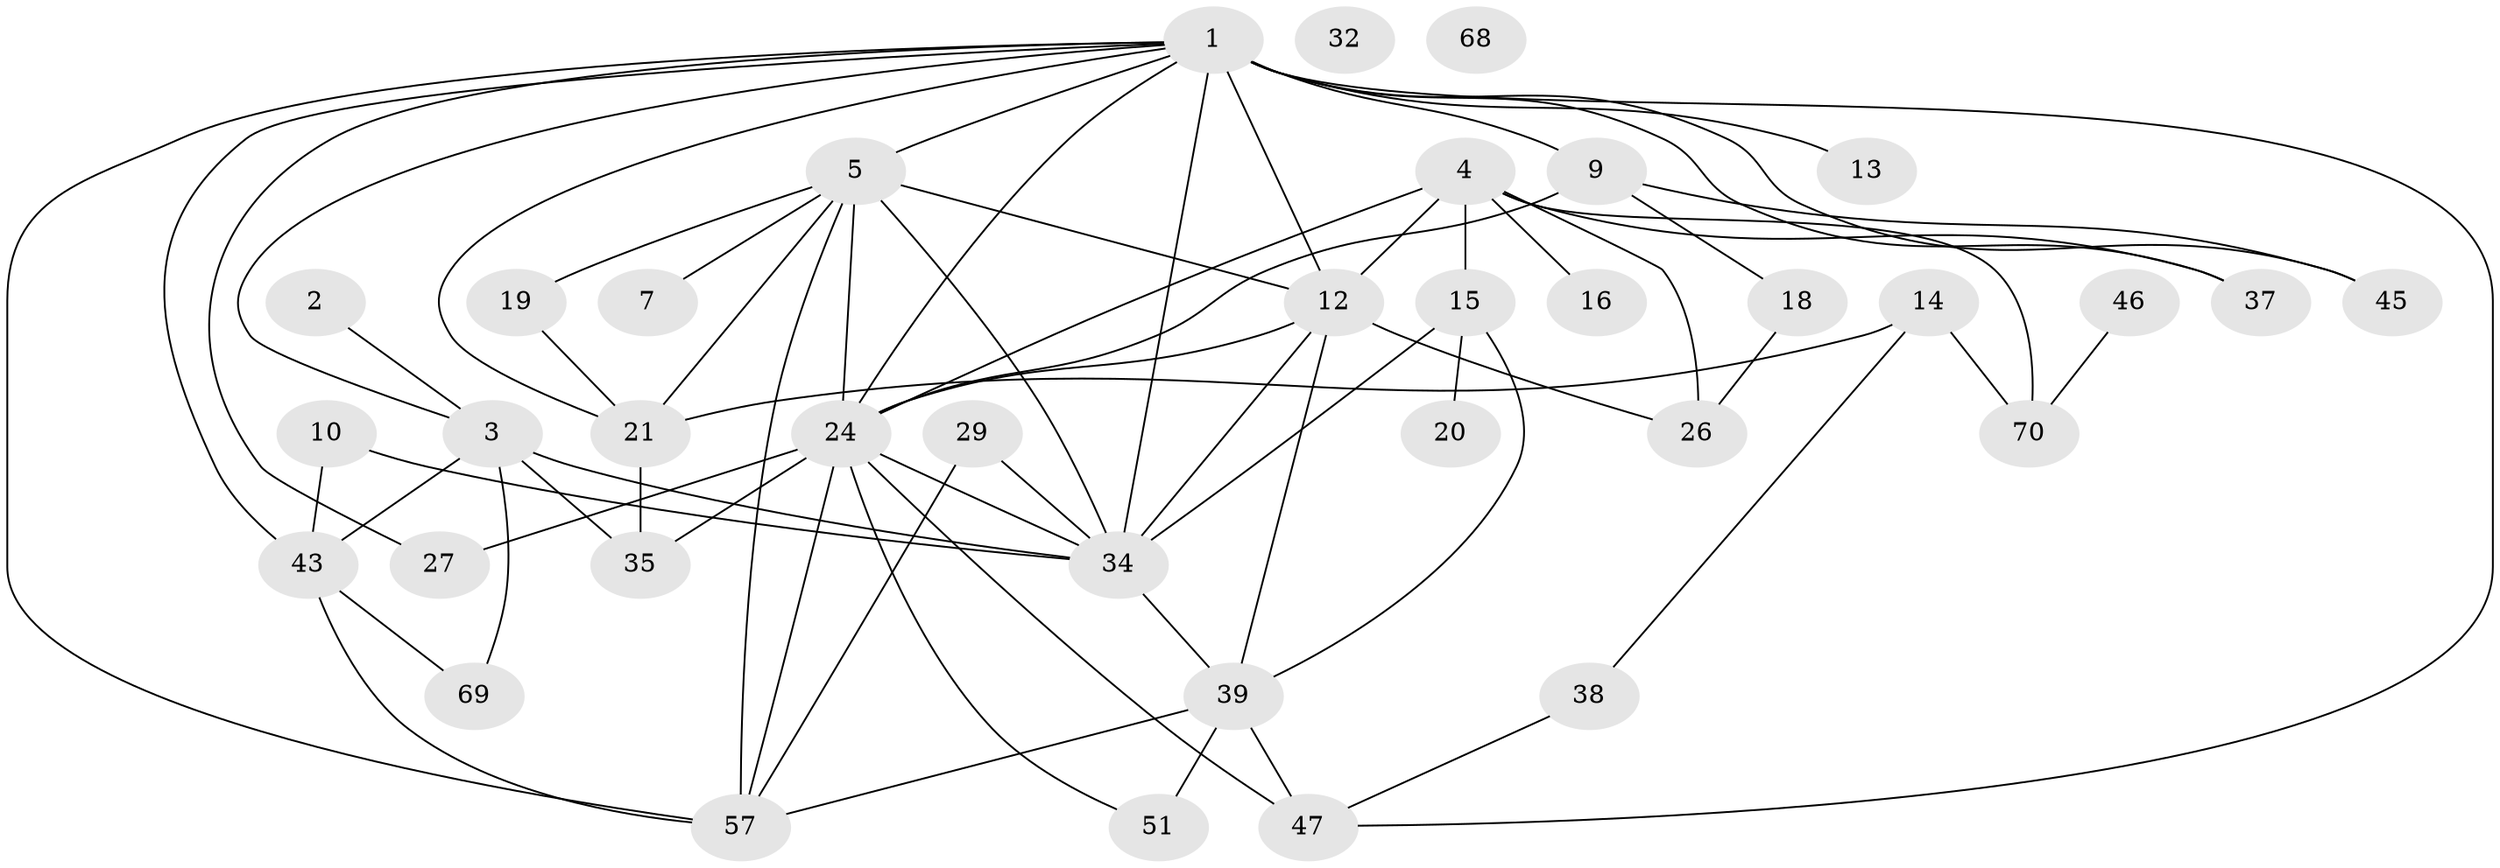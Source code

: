 // original degree distribution, {4: 0.06944444444444445, 1: 0.1388888888888889, 2: 0.25, 3: 0.2361111111111111, 5: 0.19444444444444445, 7: 0.013888888888888888, 6: 0.06944444444444445, 0: 0.027777777777777776}
// Generated by graph-tools (version 1.1) at 2025/13/03/09/25 04:13:04]
// undirected, 36 vertices, 67 edges
graph export_dot {
graph [start="1"]
  node [color=gray90,style=filled];
  1 [super="+59+22"];
  2;
  3 [super="+40+49"];
  4 [super="+8"];
  5 [super="+63+11+6"];
  7;
  9 [super="+23"];
  10 [super="+65"];
  12 [super="+30+42"];
  13;
  14;
  15 [super="+55"];
  16;
  18;
  19;
  20 [super="+64"];
  21;
  24 [super="+25"];
  26;
  27;
  29;
  32;
  34 [super="+54+56"];
  35 [super="+41"];
  37;
  38;
  39 [super="+66"];
  43 [super="+50+48"];
  45 [super="+62"];
  46;
  47 [super="+52"];
  51;
  57 [super="+67"];
  68;
  69;
  70 [super="+72"];
  1 -- 57;
  1 -- 3;
  1 -- 34;
  1 -- 37;
  1 -- 9;
  1 -- 12 [weight=3];
  1 -- 13;
  1 -- 45;
  1 -- 47;
  1 -- 21;
  1 -- 27;
  1 -- 24;
  1 -- 43;
  1 -- 5;
  2 -- 3;
  3 -- 69;
  3 -- 34;
  3 -- 35;
  3 -- 43;
  4 -- 37;
  4 -- 70;
  4 -- 12;
  4 -- 15 [weight=2];
  4 -- 16;
  4 -- 24;
  4 -- 26;
  5 -- 24;
  5 -- 12 [weight=3];
  5 -- 34 [weight=2];
  5 -- 19;
  5 -- 21;
  5 -- 7;
  5 -- 57 [weight=2];
  9 -- 18;
  9 -- 45;
  9 -- 24;
  10 -- 34;
  10 -- 43;
  12 -- 24;
  12 -- 34 [weight=2];
  12 -- 26;
  12 -- 39;
  14 -- 21;
  14 -- 38;
  14 -- 70;
  15 -- 34;
  15 -- 39;
  15 -- 20;
  18 -- 26;
  19 -- 21;
  21 -- 35;
  24 -- 34;
  24 -- 35;
  24 -- 47;
  24 -- 51;
  24 -- 57;
  24 -- 27;
  29 -- 57;
  29 -- 34;
  34 -- 39;
  38 -- 47;
  39 -- 51;
  39 -- 57;
  39 -- 47;
  43 -- 57;
  43 -- 69;
  46 -- 70;
}
